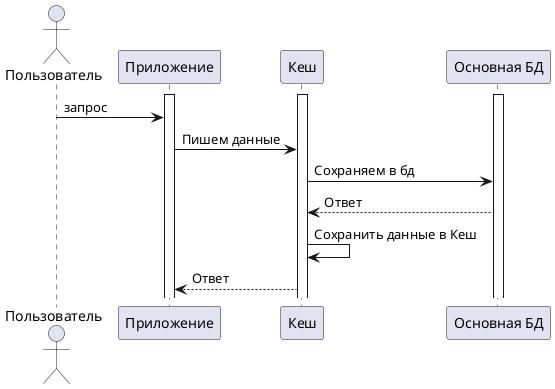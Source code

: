 @startuml
actor Пользователь as User
participant "Приложение" as App
participant "Кеш" as Cache
participant "Основная БД" as Database
activate Cache
activate App
activate Database

User -> App: запрос
App -> Cache : Пишем данные
Cache -> Database: Сохраняем в бд
Database --> Cache : Ответ
Cache -> Cache : Сохранить данные в Кеш
Cache --> App : Ответ


@enduml
